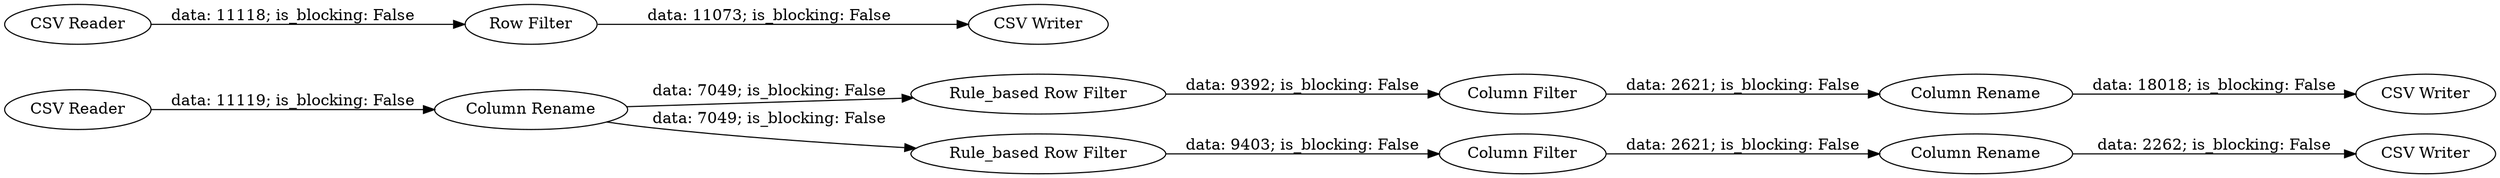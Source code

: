 digraph {
	"-8339450046979631057_11" [label="Column Rename"]
	"-8339450046979631057_8" [label="CSV Writer"]
	"-8339450046979631057_9" [label="Column Filter"]
	"-8339450046979631057_12" [label="Column Rename"]
	"-8339450046979631057_5" [label="Rule_based Row Filter"]
	"-8339450046979631057_13" [label="CSV Reader"]
	"-8339450046979631057_15" [label="CSV Writer"]
	"-8339450046979631057_4" [label="Column Rename"]
	"-8339450046979631057_14" [label="Row Filter"]
	"-8339450046979631057_1" [label="CSV Reader"]
	"-8339450046979631057_10" [label="Column Filter"]
	"-8339450046979631057_7" [label="CSV Writer"]
	"-8339450046979631057_6" [label="Rule_based Row Filter"]
	"-8339450046979631057_4" -> "-8339450046979631057_6" [label="data: 7049; is_blocking: False"]
	"-8339450046979631057_13" -> "-8339450046979631057_14" [label="data: 11118; is_blocking: False"]
	"-8339450046979631057_6" -> "-8339450046979631057_10" [label="data: 9403; is_blocking: False"]
	"-8339450046979631057_11" -> "-8339450046979631057_7" [label="data: 18018; is_blocking: False"]
	"-8339450046979631057_9" -> "-8339450046979631057_11" [label="data: 2621; is_blocking: False"]
	"-8339450046979631057_10" -> "-8339450046979631057_12" [label="data: 2621; is_blocking: False"]
	"-8339450046979631057_12" -> "-8339450046979631057_8" [label="data: 2262; is_blocking: False"]
	"-8339450046979631057_5" -> "-8339450046979631057_9" [label="data: 9392; is_blocking: False"]
	"-8339450046979631057_4" -> "-8339450046979631057_5" [label="data: 7049; is_blocking: False"]
	"-8339450046979631057_1" -> "-8339450046979631057_4" [label="data: 11119; is_blocking: False"]
	"-8339450046979631057_14" -> "-8339450046979631057_15" [label="data: 11073; is_blocking: False"]
	rankdir=LR
}
